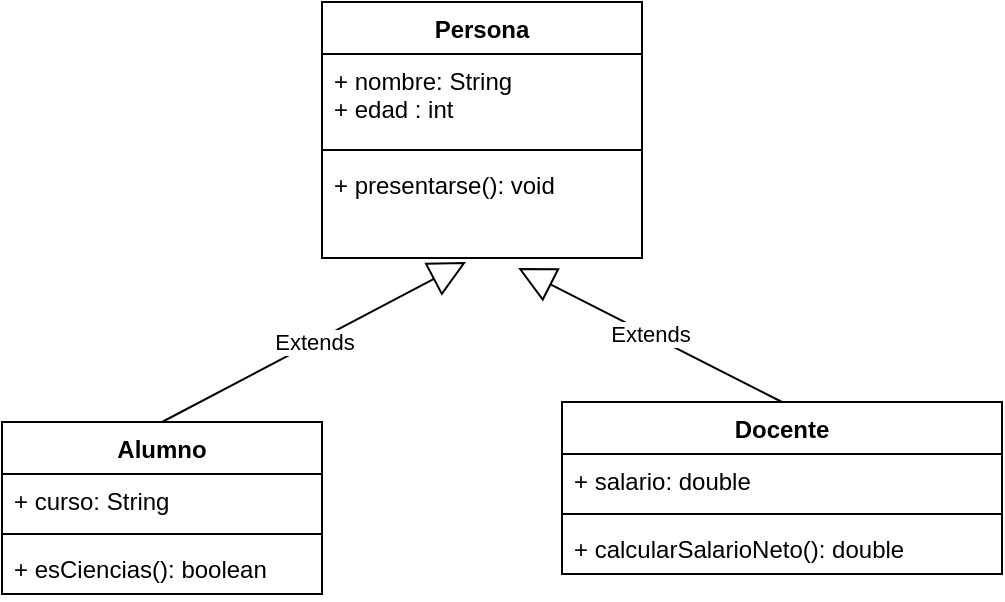 <mxfile version="24.2.5" type="device">
  <diagram name="Página-1" id="gK0X3lMmf7q91TXC2wed">
    <mxGraphModel dx="1386" dy="785" grid="1" gridSize="10" guides="1" tooltips="1" connect="1" arrows="1" fold="1" page="1" pageScale="1" pageWidth="827" pageHeight="1169" math="0" shadow="0">
      <root>
        <mxCell id="0" />
        <mxCell id="1" parent="0" />
        <mxCell id="pAtCQEWNbi7mdINym8aY-18" value="Persona" style="swimlane;fontStyle=1;align=center;verticalAlign=top;childLayout=stackLayout;horizontal=1;startSize=26;horizontalStack=0;resizeParent=1;resizeParentMax=0;resizeLast=0;collapsible=1;marginBottom=0;whiteSpace=wrap;html=1;" parent="1" vertex="1">
          <mxGeometry x="330" y="240" width="160" height="128" as="geometry" />
        </mxCell>
        <mxCell id="pAtCQEWNbi7mdINym8aY-19" value="+ nombre: String&lt;div&gt;+ edad : int&lt;/div&gt;" style="text;strokeColor=none;fillColor=none;align=left;verticalAlign=top;spacingLeft=4;spacingRight=4;overflow=hidden;rotatable=0;points=[[0,0.5],[1,0.5]];portConstraint=eastwest;whiteSpace=wrap;html=1;" parent="pAtCQEWNbi7mdINym8aY-18" vertex="1">
          <mxGeometry y="26" width="160" height="44" as="geometry" />
        </mxCell>
        <mxCell id="pAtCQEWNbi7mdINym8aY-20" value="" style="line;strokeWidth=1;fillColor=none;align=left;verticalAlign=middle;spacingTop=-1;spacingLeft=3;spacingRight=3;rotatable=0;labelPosition=right;points=[];portConstraint=eastwest;strokeColor=inherit;" parent="pAtCQEWNbi7mdINym8aY-18" vertex="1">
          <mxGeometry y="70" width="160" height="8" as="geometry" />
        </mxCell>
        <mxCell id="pAtCQEWNbi7mdINym8aY-21" value="+ presentarse(): void" style="text;strokeColor=none;fillColor=none;align=left;verticalAlign=top;spacingLeft=4;spacingRight=4;overflow=hidden;rotatable=0;points=[[0,0.5],[1,0.5]];portConstraint=eastwest;whiteSpace=wrap;html=1;" parent="pAtCQEWNbi7mdINym8aY-18" vertex="1">
          <mxGeometry y="78" width="160" height="50" as="geometry" />
        </mxCell>
        <mxCell id="pAtCQEWNbi7mdINym8aY-22" value="Alumno" style="swimlane;fontStyle=1;align=center;verticalAlign=top;childLayout=stackLayout;horizontal=1;startSize=26;horizontalStack=0;resizeParent=1;resizeParentMax=0;resizeLast=0;collapsible=1;marginBottom=0;whiteSpace=wrap;html=1;" parent="1" vertex="1">
          <mxGeometry x="170" y="450" width="160" height="86" as="geometry" />
        </mxCell>
        <mxCell id="pAtCQEWNbi7mdINym8aY-23" value="+ curso: String" style="text;strokeColor=none;fillColor=none;align=left;verticalAlign=top;spacingLeft=4;spacingRight=4;overflow=hidden;rotatable=0;points=[[0,0.5],[1,0.5]];portConstraint=eastwest;whiteSpace=wrap;html=1;" parent="pAtCQEWNbi7mdINym8aY-22" vertex="1">
          <mxGeometry y="26" width="160" height="26" as="geometry" />
        </mxCell>
        <mxCell id="pAtCQEWNbi7mdINym8aY-24" value="" style="line;strokeWidth=1;fillColor=none;align=left;verticalAlign=middle;spacingTop=-1;spacingLeft=3;spacingRight=3;rotatable=0;labelPosition=right;points=[];portConstraint=eastwest;strokeColor=inherit;" parent="pAtCQEWNbi7mdINym8aY-22" vertex="1">
          <mxGeometry y="52" width="160" height="8" as="geometry" />
        </mxCell>
        <mxCell id="pAtCQEWNbi7mdINym8aY-25" value="+ esCiencias(): boolean" style="text;strokeColor=none;fillColor=none;align=left;verticalAlign=top;spacingLeft=4;spacingRight=4;overflow=hidden;rotatable=0;points=[[0,0.5],[1,0.5]];portConstraint=eastwest;whiteSpace=wrap;html=1;" parent="pAtCQEWNbi7mdINym8aY-22" vertex="1">
          <mxGeometry y="60" width="160" height="26" as="geometry" />
        </mxCell>
        <mxCell id="pAtCQEWNbi7mdINym8aY-26" value="Extends" style="endArrow=block;endSize=16;endFill=0;html=1;rounded=0;exitX=0.5;exitY=0;exitDx=0;exitDy=0;entryX=0.45;entryY=1.04;entryDx=0;entryDy=0;entryPerimeter=0;" parent="1" source="pAtCQEWNbi7mdINym8aY-22" target="pAtCQEWNbi7mdINym8aY-21" edge="1">
          <mxGeometry width="160" relative="1" as="geometry">
            <mxPoint x="330" y="390" as="sourcePoint" />
            <mxPoint x="420" y="410" as="targetPoint" />
          </mxGeometry>
        </mxCell>
        <mxCell id="pAtCQEWNbi7mdINym8aY-27" value="Docente&lt;div&gt;&lt;br&gt;&lt;/div&gt;" style="swimlane;fontStyle=1;align=center;verticalAlign=top;childLayout=stackLayout;horizontal=1;startSize=26;horizontalStack=0;resizeParent=1;resizeParentMax=0;resizeLast=0;collapsible=1;marginBottom=0;whiteSpace=wrap;html=1;" parent="1" vertex="1">
          <mxGeometry x="450" y="440" width="220" height="86" as="geometry" />
        </mxCell>
        <mxCell id="pAtCQEWNbi7mdINym8aY-28" value="+ salario: double" style="text;strokeColor=none;fillColor=none;align=left;verticalAlign=top;spacingLeft=4;spacingRight=4;overflow=hidden;rotatable=0;points=[[0,0.5],[1,0.5]];portConstraint=eastwest;whiteSpace=wrap;html=1;" parent="pAtCQEWNbi7mdINym8aY-27" vertex="1">
          <mxGeometry y="26" width="220" height="26" as="geometry" />
        </mxCell>
        <mxCell id="pAtCQEWNbi7mdINym8aY-29" value="" style="line;strokeWidth=1;fillColor=none;align=left;verticalAlign=middle;spacingTop=-1;spacingLeft=3;spacingRight=3;rotatable=0;labelPosition=right;points=[];portConstraint=eastwest;strokeColor=inherit;" parent="pAtCQEWNbi7mdINym8aY-27" vertex="1">
          <mxGeometry y="52" width="220" height="8" as="geometry" />
        </mxCell>
        <mxCell id="pAtCQEWNbi7mdINym8aY-30" value="+ calcularSalarioNeto(): double" style="text;strokeColor=none;fillColor=none;align=left;verticalAlign=top;spacingLeft=4;spacingRight=4;overflow=hidden;rotatable=0;points=[[0,0.5],[1,0.5]];portConstraint=eastwest;whiteSpace=wrap;html=1;" parent="pAtCQEWNbi7mdINym8aY-27" vertex="1">
          <mxGeometry y="60" width="220" height="26" as="geometry" />
        </mxCell>
        <mxCell id="pAtCQEWNbi7mdINym8aY-31" value="Extends" style="endArrow=block;endSize=16;endFill=0;html=1;rounded=0;entryX=0.613;entryY=1.1;entryDx=0;entryDy=0;entryPerimeter=0;exitX=0.5;exitY=0;exitDx=0;exitDy=0;" parent="1" source="pAtCQEWNbi7mdINym8aY-27" target="pAtCQEWNbi7mdINym8aY-21" edge="1">
          <mxGeometry width="160" relative="1" as="geometry">
            <mxPoint x="330" y="400" as="sourcePoint" />
            <mxPoint x="490" y="400" as="targetPoint" />
          </mxGeometry>
        </mxCell>
      </root>
    </mxGraphModel>
  </diagram>
</mxfile>
